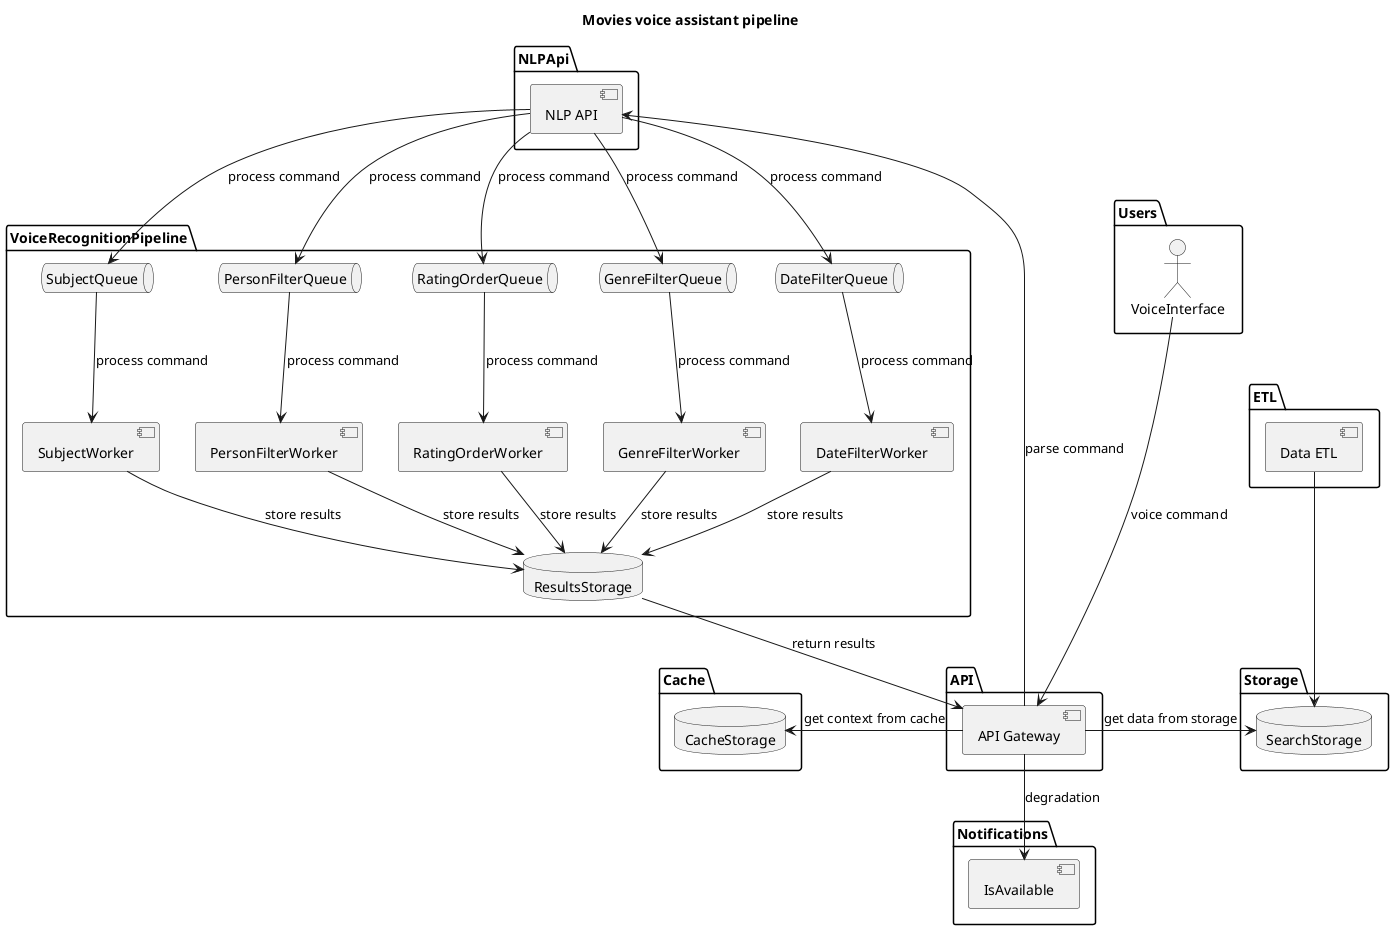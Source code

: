 @startuml

title
<b>Movies voice assistant pipeline</b>
end title

package Users {
    actor VoiceInterface

}

package ETL {
    [Data ETL]
}

package API {
    [API Gateway]
}

package Storage {
   database SearchStorage
}

package Cache {
    database CacheStorage
}

package  Notifications {
    [IsAvailable]
}

package NLPApi {
    [NLP API]
}

package VoiceRecognitionPipeline {
    queue SubjectQueue
    queue PersonFilterQueue
    queue RatingOrderQueue
    queue GenreFilterQueue
    queue DateFilterQueue
    database ResultsStorage
    [SubjectWorker]
    [PersonFilterWorker]
    [RatingOrderWorker]
    [GenreFilterWorker]
    [DateFilterWorker]
}

VoiceInterface --down--> [API Gateway] : voice command
[API Gateway] --> [NLP API] : parse command
[NLP API] --> SubjectQueue : process command
[NLP API] --> PersonFilterQueue : process command
[NLP API] --> RatingOrderQueue : process command
[NLP API] --> GenreFilterQueue : process command
[NLP API] --> DateFilterQueue : process command
SubjectQueue --> [SubjectWorker] : process command
PersonFilterQueue --> [PersonFilterWorker] : process command
RatingOrderQueue --> [RatingOrderWorker] : process command
GenreFilterQueue --> [GenreFilterWorker] : process command
DateFilterQueue --> [DateFilterWorker] : process command
[SubjectWorker] --> ResultsStorage : store results
[PersonFilterWorker] --> ResultsStorage : store results
[RatingOrderWorker] --> ResultsStorage : store results
[GenreFilterWorker] --> ResultsStorage : store results
[DateFilterWorker] --> ResultsStorage : store results
ResultsStorage --> [API Gateway] : return results

[API Gateway] -left-> CacheStorage : get context from cache

[API Gateway] -right-> SearchStorage : get data from storage

[Data ETL]  --down-> SearchStorage

[API Gateway] --> [IsAvailable] : degradation

@enduml